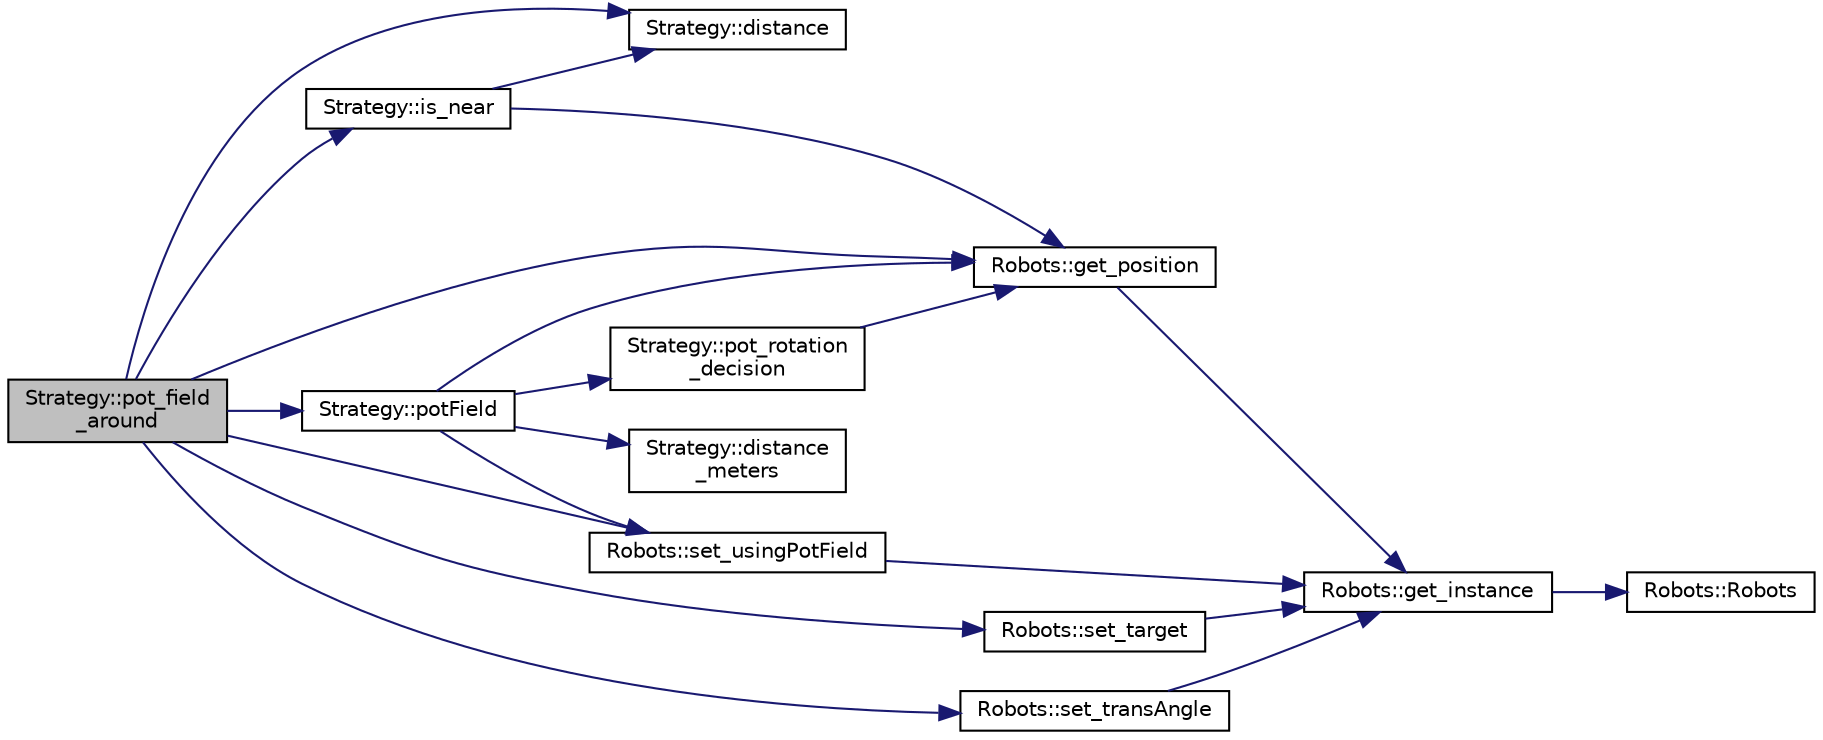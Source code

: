 digraph "Strategy::pot_field_around"
{
 // INTERACTIVE_SVG=YES
  edge [fontname="Helvetica",fontsize="10",labelfontname="Helvetica",labelfontsize="10"];
  node [fontname="Helvetica",fontsize="10",shape=record];
  rankdir="LR";
  Node285 [label="Strategy::pot_field\l_around",height=0.2,width=0.4,color="black", fillcolor="grey75", style="filled", fontcolor="black"];
  Node285 -> Node286 [color="midnightblue",fontsize="10",style="solid",fontname="Helvetica"];
  Node286 [label="Strategy::distance",height=0.2,width=0.4,color="black", fillcolor="white", style="filled",URL="$class_strategy.html#aacce05caed71553c4efd2d28c9c3aa39"];
  Node285 -> Node287 [color="midnightblue",fontsize="10",style="solid",fontname="Helvetica"];
  Node287 [label="Robots::get_position",height=0.2,width=0.4,color="black", fillcolor="white", style="filled",URL="$class_robots.html#a1fca8f2f5070176faa6ba1efa2f1ff14"];
  Node287 -> Node288 [color="midnightblue",fontsize="10",style="solid",fontname="Helvetica"];
  Node288 [label="Robots::get_instance",height=0.2,width=0.4,color="black", fillcolor="white", style="filled",URL="$class_robots.html#a589bce74db5f34af384952d48435168f"];
  Node288 -> Node289 [color="midnightblue",fontsize="10",style="solid",fontname="Helvetica"];
  Node289 [label="Robots::Robots",height=0.2,width=0.4,color="black", fillcolor="white", style="filled",URL="$class_robots.html#aa2745a48ebd3e52b9a3020f6afbcb25d",tooltip="Initializes our arrays. "];
  Node285 -> Node290 [color="midnightblue",fontsize="10",style="solid",fontname="Helvetica"];
  Node290 [label="Strategy::is_near",height=0.2,width=0.4,color="black", fillcolor="white", style="filled",URL="$class_strategy.html#a39e538cde3f236f918ad8b7501c92987"];
  Node290 -> Node286 [color="midnightblue",fontsize="10",style="solid",fontname="Helvetica"];
  Node290 -> Node287 [color="midnightblue",fontsize="10",style="solid",fontname="Helvetica"];
  Node285 -> Node291 [color="midnightblue",fontsize="10",style="solid",fontname="Helvetica"];
  Node291 [label="Strategy::potField",height=0.2,width=0.4,color="black", fillcolor="white", style="filled",URL="$class_strategy.html#ac26f11116f795185176383122f9f088c"];
  Node291 -> Node292 [color="midnightblue",fontsize="10",style="solid",fontname="Helvetica"];
  Node292 [label="Robots::set_usingPotField",height=0.2,width=0.4,color="black", fillcolor="white", style="filled",URL="$class_robots.html#a51288c53411bda98c5f9cd05f6ef2a82"];
  Node292 -> Node288 [color="midnightblue",fontsize="10",style="solid",fontname="Helvetica"];
  Node291 -> Node293 [color="midnightblue",fontsize="10",style="solid",fontname="Helvetica"];
  Node293 [label="Strategy::distance\l_meters",height=0.2,width=0.4,color="black", fillcolor="white", style="filled",URL="$class_strategy.html#a4052503aaa94bdbc1fca9f552ef96dbb"];
  Node291 -> Node287 [color="midnightblue",fontsize="10",style="solid",fontname="Helvetica"];
  Node291 -> Node294 [color="midnightblue",fontsize="10",style="solid",fontname="Helvetica"];
  Node294 [label="Strategy::pot_rotation\l_decision",height=0.2,width=0.4,color="black", fillcolor="white", style="filled",URL="$class_strategy.html#abc4ef2ab65f3864218c1736d7c35d46a"];
  Node294 -> Node287 [color="midnightblue",fontsize="10",style="solid",fontname="Helvetica"];
  Node285 -> Node295 [color="midnightblue",fontsize="10",style="solid",fontname="Helvetica"];
  Node295 [label="Robots::set_target",height=0.2,width=0.4,color="black", fillcolor="white", style="filled",URL="$class_robots.html#ac1cd5c41b6e5d5643b2186ca51699c8f"];
  Node295 -> Node288 [color="midnightblue",fontsize="10",style="solid",fontname="Helvetica"];
  Node285 -> Node296 [color="midnightblue",fontsize="10",style="solid",fontname="Helvetica"];
  Node296 [label="Robots::set_transAngle",height=0.2,width=0.4,color="black", fillcolor="white", style="filled",URL="$class_robots.html#ac18c807efc15557ce996563bb76451ea"];
  Node296 -> Node288 [color="midnightblue",fontsize="10",style="solid",fontname="Helvetica"];
  Node285 -> Node292 [color="midnightblue",fontsize="10",style="solid",fontname="Helvetica"];
}

